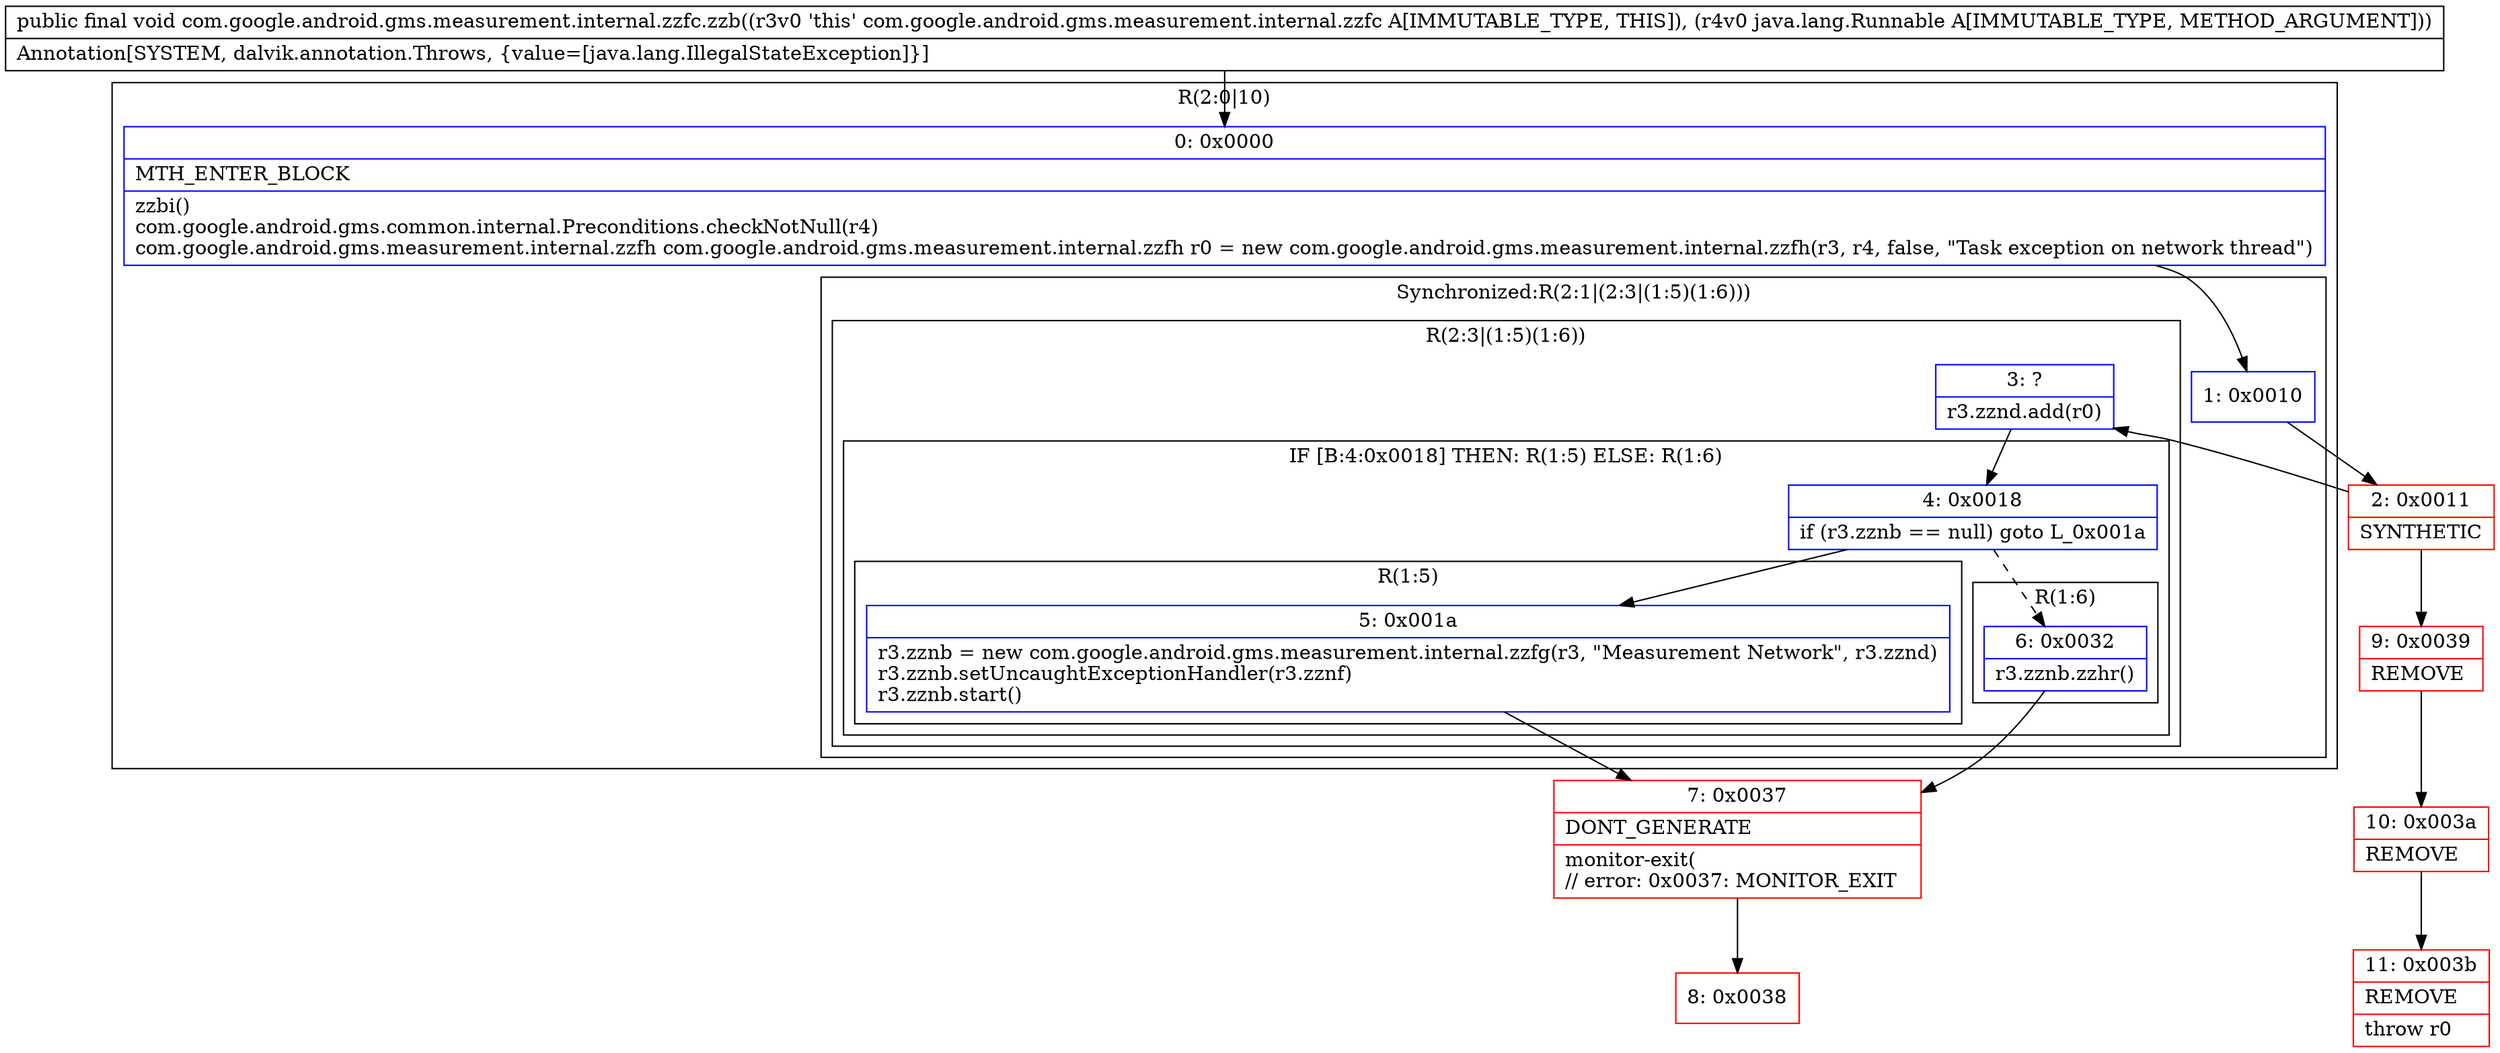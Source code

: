 digraph "CFG forcom.google.android.gms.measurement.internal.zzfc.zzb(Ljava\/lang\/Runnable;)V" {
subgraph cluster_Region_1348071565 {
label = "R(2:0|10)";
node [shape=record,color=blue];
Node_0 [shape=record,label="{0\:\ 0x0000|MTH_ENTER_BLOCK\l|zzbi()\lcom.google.android.gms.common.internal.Preconditions.checkNotNull(r4)\lcom.google.android.gms.measurement.internal.zzfh com.google.android.gms.measurement.internal.zzfh r0 = new com.google.android.gms.measurement.internal.zzfh(r3, r4, false, \"Task exception on network thread\")\l}"];
subgraph cluster_SynchronizedRegion_329125579 {
label = "Synchronized:R(2:1|(2:3|(1:5)(1:6)))";
node [shape=record,color=blue];
Node_1 [shape=record,label="{1\:\ 0x0010}"];
subgraph cluster_Region_2074890128 {
label = "R(2:3|(1:5)(1:6))";
node [shape=record,color=blue];
Node_3 [shape=record,label="{3\:\ ?|r3.zznd.add(r0)\l}"];
subgraph cluster_IfRegion_1837553767 {
label = "IF [B:4:0x0018] THEN: R(1:5) ELSE: R(1:6)";
node [shape=record,color=blue];
Node_4 [shape=record,label="{4\:\ 0x0018|if (r3.zznb == null) goto L_0x001a\l}"];
subgraph cluster_Region_1663189419 {
label = "R(1:5)";
node [shape=record,color=blue];
Node_5 [shape=record,label="{5\:\ 0x001a|r3.zznb = new com.google.android.gms.measurement.internal.zzfg(r3, \"Measurement Network\", r3.zznd)\lr3.zznb.setUncaughtExceptionHandler(r3.zznf)\lr3.zznb.start()\l}"];
}
subgraph cluster_Region_532770936 {
label = "R(1:6)";
node [shape=record,color=blue];
Node_6 [shape=record,label="{6\:\ 0x0032|r3.zznb.zzhr()\l}"];
}
}
}
}
}
Node_2 [shape=record,color=red,label="{2\:\ 0x0011|SYNTHETIC\l}"];
Node_7 [shape=record,color=red,label="{7\:\ 0x0037|DONT_GENERATE\l|monitor\-exit(\l\/\/ error: 0x0037: MONITOR_EXIT  \l}"];
Node_8 [shape=record,color=red,label="{8\:\ 0x0038}"];
Node_9 [shape=record,color=red,label="{9\:\ 0x0039|REMOVE\l}"];
Node_10 [shape=record,color=red,label="{10\:\ 0x003a|REMOVE\l}"];
Node_11 [shape=record,color=red,label="{11\:\ 0x003b|REMOVE\l|throw r0\l}"];
MethodNode[shape=record,label="{public final void com.google.android.gms.measurement.internal.zzfc.zzb((r3v0 'this' com.google.android.gms.measurement.internal.zzfc A[IMMUTABLE_TYPE, THIS]), (r4v0 java.lang.Runnable A[IMMUTABLE_TYPE, METHOD_ARGUMENT]))  | Annotation[SYSTEM, dalvik.annotation.Throws, \{value=[java.lang.IllegalStateException]\}]\l}"];
MethodNode -> Node_0;
Node_0 -> Node_1;
Node_1 -> Node_2;
Node_3 -> Node_4;
Node_4 -> Node_5;
Node_4 -> Node_6[style=dashed];
Node_5 -> Node_7;
Node_6 -> Node_7;
Node_2 -> Node_3;
Node_2 -> Node_9;
Node_7 -> Node_8;
Node_9 -> Node_10;
Node_10 -> Node_11;
}

